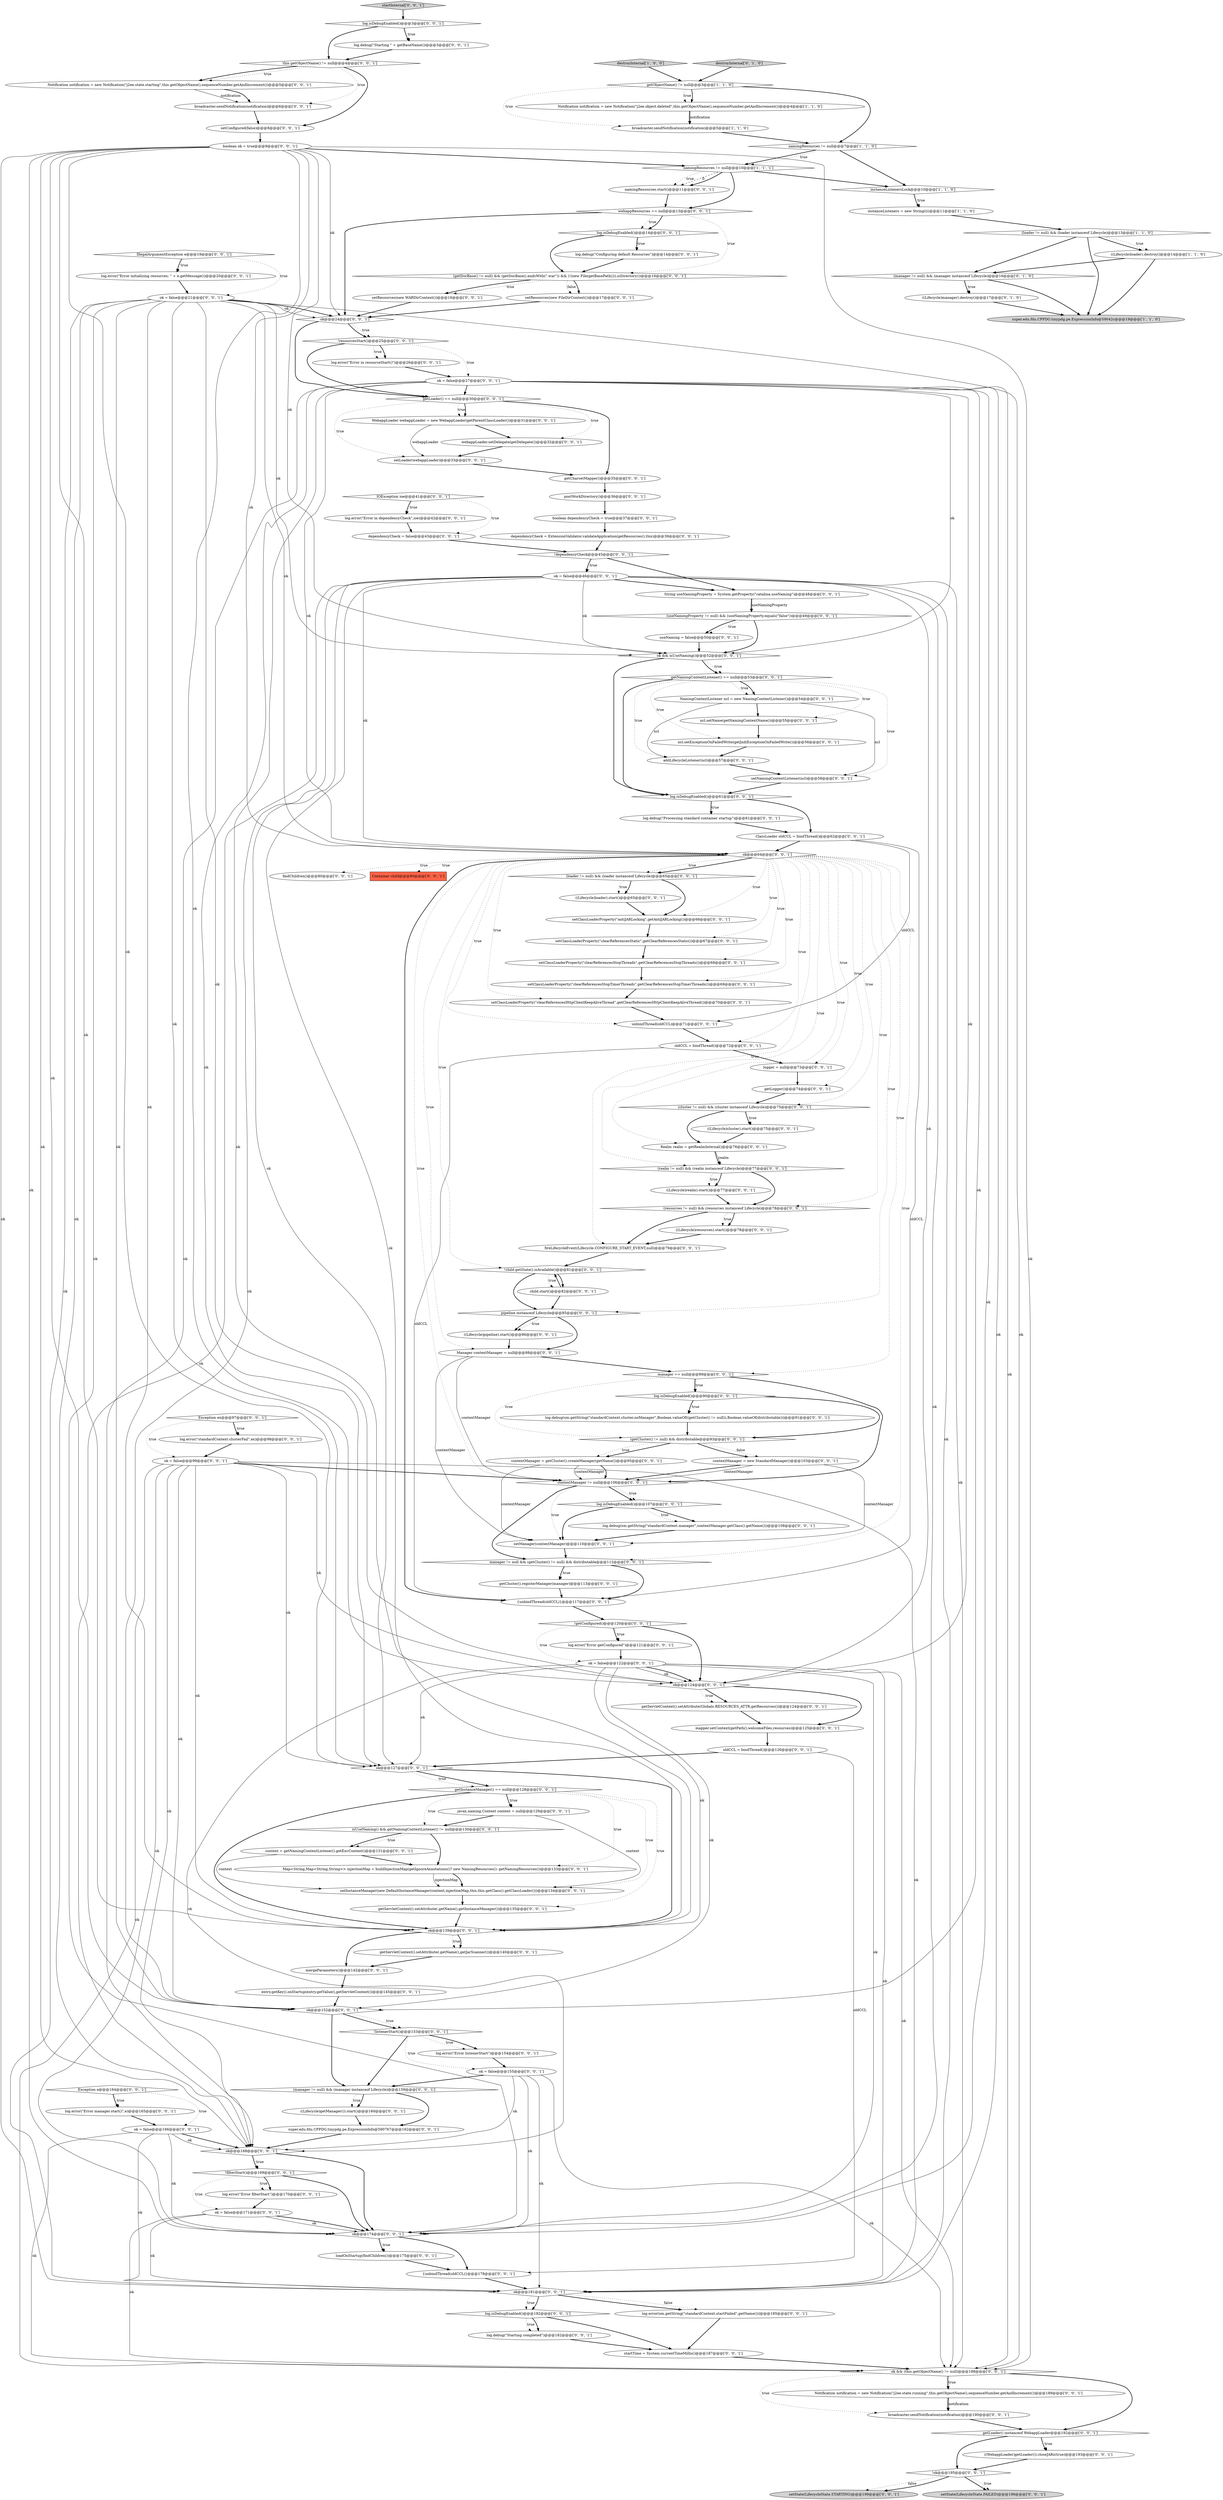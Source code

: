 digraph {
113 [style = filled, label = "setState(LifecycleState.STARTING)@@@199@@@['0', '0', '1']", fillcolor = lightgray, shape = ellipse image = "AAA0AAABBB3BBB"];
104 [style = filled, label = "boolean ok = true@@@9@@@['0', '0', '1']", fillcolor = white, shape = ellipse image = "AAA0AAABBB3BBB"];
39 [style = filled, label = "Manager contextManager = null@@@88@@@['0', '0', '1']", fillcolor = white, shape = ellipse image = "AAA0AAABBB3BBB"];
127 [style = filled, label = "((Lifecycle)loader).start()@@@65@@@['0', '0', '1']", fillcolor = white, shape = ellipse image = "AAA0AAABBB3BBB"];
11 [style = filled, label = "(manager != null) && (manager instanceof Lifecycle)@@@16@@@['0', '1', '0']", fillcolor = white, shape = diamond image = "AAA1AAABBB2BBB"];
2 [style = filled, label = "destroyInternal['1', '0', '0']", fillcolor = lightgray, shape = diamond image = "AAA0AAABBB1BBB"];
23 [style = filled, label = "ok@@@64@@@['0', '0', '1']", fillcolor = white, shape = diamond image = "AAA0AAABBB3BBB"];
117 [style = filled, label = "broadcaster.sendNotification(notification)@@@190@@@['0', '0', '1']", fillcolor = white, shape = ellipse image = "AAA0AAABBB3BBB"];
142 [style = filled, label = "((Lifecycle)resources).start()@@@78@@@['0', '0', '1']", fillcolor = white, shape = ellipse image = "AAA0AAABBB3BBB"];
71 [style = filled, label = "!filterStart()@@@169@@@['0', '0', '1']", fillcolor = white, shape = diamond image = "AAA0AAABBB3BBB"];
102 [style = filled, label = "ok@@@168@@@['0', '0', '1']", fillcolor = white, shape = diamond image = "AAA0AAABBB3BBB"];
109 [style = filled, label = "log.debug(\"Starting completed\")@@@182@@@['0', '0', '1']", fillcolor = white, shape = ellipse image = "AAA0AAABBB3BBB"];
21 [style = filled, label = "javax.naming.Context context = null@@@129@@@['0', '0', '1']", fillcolor = white, shape = ellipse image = "AAA0AAABBB3BBB"];
91 [style = filled, label = "getServletContext().setAttribute(Globals.RESOURCES_ATTR,getResources())@@@124@@@['0', '0', '1']", fillcolor = white, shape = ellipse image = "AAA0AAABBB3BBB"];
50 [style = filled, label = "ok = false@@@46@@@['0', '0', '1']", fillcolor = white, shape = ellipse image = "AAA0AAABBB3BBB"];
9 [style = filled, label = "super.edu.fdu.CPPDG.tinypdg.pe.ExpressionInfo@59042c@@@19@@@['1', '1', '0']", fillcolor = lightgray, shape = ellipse image = "AAA0AAABBB1BBB"];
141 [style = filled, label = "contextManager = new StandardManager()@@@103@@@['0', '0', '1']", fillcolor = white, shape = ellipse image = "AAA0AAABBB3BBB"];
134 [style = filled, label = "context = getNamingContextListener().getEnvContext()@@@131@@@['0', '0', '1']", fillcolor = white, shape = ellipse image = "AAA0AAABBB3BBB"];
121 [style = filled, label = "Notification notification = new Notification(\"j2ee.state.running\",this.getObjectName(),sequenceNumber.getAndIncrement())@@@189@@@['0', '0', '1']", fillcolor = white, shape = ellipse image = "AAA0AAABBB3BBB"];
54 [style = filled, label = "((Lifecycle)realm).start()@@@77@@@['0', '0', '1']", fillcolor = white, shape = ellipse image = "AAA0AAABBB3BBB"];
85 [style = filled, label = "ncl.setExceptionOnFailedWrite(getJndiExceptionOnFailedWrite())@@@56@@@['0', '0', '1']", fillcolor = white, shape = ellipse image = "AAA0AAABBB3BBB"];
133 [style = filled, label = "dependencyCheck = ExtensionValidator.validateApplication(getResources(),this)@@@39@@@['0', '0', '1']", fillcolor = white, shape = ellipse image = "AAA0AAABBB3BBB"];
149 [style = filled, label = "Realm realm = getRealmInternal()@@@76@@@['0', '0', '1']", fillcolor = white, shape = ellipse image = "AAA0AAABBB3BBB"];
119 [style = filled, label = "(realm != null) && (realm instanceof Lifecycle)@@@77@@@['0', '0', '1']", fillcolor = white, shape = diamond image = "AAA0AAABBB3BBB"];
5 [style = filled, label = "broadcaster.sendNotification(notification)@@@5@@@['1', '1', '0']", fillcolor = white, shape = ellipse image = "AAA0AAABBB1BBB"];
60 [style = filled, label = "oldCCL = bindThread()@@@72@@@['0', '0', '1']", fillcolor = white, shape = ellipse image = "AAA0AAABBB3BBB"];
120 [style = filled, label = "log.error(\"Error in dependencyCheck\",ioe)@@@42@@@['0', '0', '1']", fillcolor = white, shape = ellipse image = "AAA0AAABBB3BBB"];
53 [style = filled, label = "log.error(\"Error manager.start()\",e)@@@165@@@['0', '0', '1']", fillcolor = white, shape = ellipse image = "AAA0AAABBB3BBB"];
38 [style = filled, label = "ok@@@152@@@['0', '0', '1']", fillcolor = white, shape = diamond image = "AAA0AAABBB3BBB"];
147 [style = filled, label = "webappResources == null@@@13@@@['0', '0', '1']", fillcolor = white, shape = diamond image = "AAA0AAABBB3BBB"];
146 [style = filled, label = "getCluster().registerManager(manager)@@@113@@@['0', '0', '1']", fillcolor = white, shape = ellipse image = "AAA0AAABBB3BBB"];
40 [style = filled, label = "namingResources.start()@@@11@@@['0', '0', '1']", fillcolor = white, shape = ellipse image = "AAA0AAABBB3BBB"];
90 [style = filled, label = "ok@@@174@@@['0', '0', '1']", fillcolor = white, shape = diamond image = "AAA0AAABBB3BBB"];
52 [style = filled, label = "((Lifecycle)getManager()).start()@@@160@@@['0', '0', '1']", fillcolor = white, shape = ellipse image = "AAA0AAABBB3BBB"];
101 [style = filled, label = "getInstanceManager() == null@@@128@@@['0', '0', '1']", fillcolor = white, shape = diamond image = "AAA0AAABBB3BBB"];
106 [style = filled, label = "mergeParameters()@@@142@@@['0', '0', '1']", fillcolor = white, shape = ellipse image = "AAA0AAABBB3BBB"];
65 [style = filled, label = "(manager != null) && (manager instanceof Lifecycle)@@@159@@@['0', '0', '1']", fillcolor = white, shape = diamond image = "AAA0AAABBB3BBB"];
74 [style = filled, label = "setResources(new FileDirContext())@@@17@@@['0', '0', '1']", fillcolor = white, shape = ellipse image = "AAA0AAABBB3BBB"];
97 [style = filled, label = "broadcaster.sendNotification(notification)@@@6@@@['0', '0', '1']", fillcolor = white, shape = ellipse image = "AAA0AAABBB3BBB"];
88 [style = filled, label = "startTime = System.currentTimeMillis()@@@187@@@['0', '0', '1']", fillcolor = white, shape = ellipse image = "AAA0AAABBB3BBB"];
115 [style = filled, label = "getCharsetMapper()@@@35@@@['0', '0', '1']", fillcolor = white, shape = ellipse image = "AAA0AAABBB3BBB"];
33 [style = filled, label = "this.getObjectName() != null@@@4@@@['0', '0', '1']", fillcolor = white, shape = diamond image = "AAA0AAABBB3BBB"];
110 [style = filled, label = "!getConfigured()@@@120@@@['0', '0', '1']", fillcolor = white, shape = diamond image = "AAA0AAABBB3BBB"];
70 [style = filled, label = "ok && (this.getObjectName() != null)@@@188@@@['0', '0', '1']", fillcolor = white, shape = diamond image = "AAA0AAABBB3BBB"];
124 [style = filled, label = "!resourcesStart()@@@25@@@['0', '0', '1']", fillcolor = white, shape = diamond image = "AAA0AAABBB3BBB"];
128 [style = filled, label = "ok = false@@@166@@@['0', '0', '1']", fillcolor = white, shape = ellipse image = "AAA0AAABBB3BBB"];
1 [style = filled, label = "Notification notification = new Notification(\"j2ee.object.deleted\",this.getObjectName(),sequenceNumber.getAndIncrement())@@@4@@@['1', '1', '0']", fillcolor = white, shape = ellipse image = "AAA0AAABBB1BBB"];
32 [style = filled, label = "webappLoader.setDelegate(getDelegate())@@@32@@@['0', '0', '1']", fillcolor = white, shape = ellipse image = "AAA0AAABBB3BBB"];
37 [style = filled, label = "contextManager = getCluster().createManager(getName())@@@95@@@['0', '0', '1']", fillcolor = white, shape = ellipse image = "AAA0AAABBB3BBB"];
51 [style = filled, label = "manager == null@@@89@@@['0', '0', '1']", fillcolor = white, shape = diamond image = "AAA0AAABBB3BBB"];
80 [style = filled, label = "ncl.setName(getNamingContextName())@@@55@@@['0', '0', '1']", fillcolor = white, shape = ellipse image = "AAA0AAABBB3BBB"];
19 [style = filled, label = "postWorkDirectory()@@@36@@@['0', '0', '1']", fillcolor = white, shape = ellipse image = "AAA0AAABBB3BBB"];
56 [style = filled, label = "boolean dependencyCheck = true@@@37@@@['0', '0', '1']", fillcolor = white, shape = ellipse image = "AAA0AAABBB3BBB"];
43 [style = filled, label = "Notification notification = new Notification(\"j2ee.state.starting\",this.getObjectName(),sequenceNumber.getAndIncrement())@@@5@@@['0', '0', '1']", fillcolor = white, shape = ellipse image = "AAA0AAABBB3BBB"];
57 [style = filled, label = "(resources != null) && (resources instanceof Lifecycle)@@@78@@@['0', '0', '1']", fillcolor = white, shape = diamond image = "AAA0AAABBB3BBB"];
13 [style = filled, label = "destroyInternal['0', '1', '0']", fillcolor = lightgray, shape = diamond image = "AAA0AAABBB2BBB"];
26 [style = filled, label = "Container child@@@80@@@['0', '0', '1']", fillcolor = tomato, shape = box image = "AAA0AAABBB3BBB"];
81 [style = filled, label = "setLoader(webappLoader)@@@33@@@['0', '0', '1']", fillcolor = white, shape = ellipse image = "AAA0AAABBB3BBB"];
138 [style = filled, label = "ok@@@24@@@['0', '0', '1']", fillcolor = white, shape = diamond image = "AAA0AAABBB3BBB"];
27 [style = filled, label = "getLoader() instanceof WebappLoader@@@192@@@['0', '0', '1']", fillcolor = white, shape = diamond image = "AAA0AAABBB3BBB"];
105 [style = filled, label = "manager != null && (getCluster() != null) && distributable@@@112@@@['0', '0', '1']", fillcolor = white, shape = diamond image = "AAA0AAABBB3BBB"];
111 [style = filled, label = "setClassLoaderProperty(\"clearReferencesStopTimerThreads\",getClearReferencesStopTimerThreads())@@@69@@@['0', '0', '1']", fillcolor = white, shape = ellipse image = "AAA0AAABBB3BBB"];
140 [style = filled, label = "unbindThread(oldCCL)@@@71@@@['0', '0', '1']", fillcolor = white, shape = ellipse image = "AAA0AAABBB3BBB"];
12 [style = filled, label = "((Lifecycle)manager).destroy()@@@17@@@['0', '1', '0']", fillcolor = white, shape = ellipse image = "AAA1AAABBB2BBB"];
58 [style = filled, label = "useNaming = false@@@50@@@['0', '0', '1']", fillcolor = white, shape = ellipse image = "AAA0AAABBB3BBB"];
63 [style = filled, label = "log.error(\"Error getConfigured\")@@@121@@@['0', '0', '1']", fillcolor = white, shape = ellipse image = "AAA0AAABBB3BBB"];
69 [style = filled, label = "!listenerStart()@@@153@@@['0', '0', '1']", fillcolor = white, shape = diamond image = "AAA0AAABBB3BBB"];
64 [style = filled, label = "log.error(\"Error in resourceStart()\")@@@26@@@['0', '0', '1']", fillcolor = white, shape = ellipse image = "AAA0AAABBB3BBB"];
36 [style = filled, label = "(loader != null) && (loader instanceof Lifecycle)@@@65@@@['0', '0', '1']", fillcolor = white, shape = diamond image = "AAA0AAABBB3BBB"];
92 [style = filled, label = "super.edu.fdu.CPPDG.tinypdg.pe.ExpressionInfo@590767@@@162@@@['0', '0', '1']", fillcolor = white, shape = ellipse image = "AAA0AAABBB3BBB"];
79 [style = filled, label = "ok = false@@@21@@@['0', '0', '1']", fillcolor = white, shape = ellipse image = "AAA0AAABBB3BBB"];
96 [style = filled, label = "startInternal['0', '0', '1']", fillcolor = lightgray, shape = diamond image = "AAA0AAABBB3BBB"];
126 [style = filled, label = "IOException ioe@@@41@@@['0', '0', '1']", fillcolor = white, shape = diamond image = "AAA0AAABBB3BBB"];
150 [style = filled, label = "log.isDebugEnabled()@@@182@@@['0', '0', '1']", fillcolor = white, shape = diamond image = "AAA0AAABBB3BBB"];
31 [style = filled, label = "ok = false@@@122@@@['0', '0', '1']", fillcolor = white, shape = ellipse image = "AAA0AAABBB3BBB"];
14 [style = filled, label = "ClassLoader oldCCL = bindThread()@@@62@@@['0', '0', '1']", fillcolor = white, shape = ellipse image = "AAA0AAABBB3BBB"];
151 [style = filled, label = "findChildren()@@@80@@@['0', '0', '1']", fillcolor = white, shape = ellipse image = "AAA0AAABBB3BBB"];
29 [style = filled, label = "logger = null@@@73@@@['0', '0', '1']", fillcolor = white, shape = ellipse image = "AAA0AAABBB3BBB"];
112 [style = filled, label = "mapper.setContext(getPath(),welcomeFiles,resources)@@@125@@@['0', '0', '1']", fillcolor = white, shape = ellipse image = "AAA0AAABBB3BBB"];
4 [style = filled, label = "instanceListenersLock@@@10@@@['1', '1', '0']", fillcolor = white, shape = diamond image = "AAA0AAABBB1BBB"];
132 [style = filled, label = "oldCCL = bindThread()@@@126@@@['0', '0', '1']", fillcolor = white, shape = ellipse image = "AAA0AAABBB3BBB"];
100 [style = filled, label = "contextManager != null@@@106@@@['0', '0', '1']", fillcolor = white, shape = diamond image = "AAA0AAABBB3BBB"];
107 [style = filled, label = "ok = false@@@155@@@['0', '0', '1']", fillcolor = white, shape = ellipse image = "AAA0AAABBB3BBB"];
137 [style = filled, label = "getLoader() == null@@@30@@@['0', '0', '1']", fillcolor = white, shape = diamond image = "AAA0AAABBB3BBB"];
75 [style = filled, label = "log.error(\"standardContext.clusterFail\",ex)@@@98@@@['0', '0', '1']", fillcolor = white, shape = ellipse image = "AAA0AAABBB3BBB"];
136 [style = filled, label = "log.debug(sm.getString(\"standardContext.manager\",contextManager.getClass().getName()))@@@108@@@['0', '0', '1']", fillcolor = white, shape = ellipse image = "AAA0AAABBB3BBB"];
3 [style = filled, label = "instanceListeners = new String((((@@@11@@@['1', '1', '0']", fillcolor = white, shape = ellipse image = "AAA0AAABBB1BBB"];
47 [style = filled, label = "setConfigured(false)@@@8@@@['0', '0', '1']", fillcolor = white, shape = ellipse image = "AAA0AAABBB3BBB"];
35 [style = filled, label = "fireLifecycleEvent(Lifecycle.CONFIGURE_START_EVENT,null)@@@79@@@['0', '0', '1']", fillcolor = white, shape = ellipse image = "AAA0AAABBB3BBB"];
8 [style = filled, label = "namingResources != null@@@10@@@['1', '1', '1']", fillcolor = white, shape = diamond image = "AAA0AAABBB1BBB"];
17 [style = filled, label = "setNamingContextListener(ncl)@@@58@@@['0', '0', '1']", fillcolor = white, shape = ellipse image = "AAA0AAABBB3BBB"];
125 [style = filled, label = "!ok@@@195@@@['0', '0', '1']", fillcolor = white, shape = diamond image = "AAA0AAABBB3BBB"];
44 [style = filled, label = "isUseNaming() && getNamingContextListener() != null@@@130@@@['0', '0', '1']", fillcolor = white, shape = diamond image = "AAA0AAABBB3BBB"];
153 [style = filled, label = "setState(LifecycleState.FAILED)@@@196@@@['0', '0', '1']", fillcolor = lightgray, shape = ellipse image = "AAA0AAABBB3BBB"];
59 [style = filled, label = "log.debug(\"Starting \" + getBaseName())@@@3@@@['0', '0', '1']", fillcolor = white, shape = ellipse image = "AAA0AAABBB3BBB"];
129 [style = filled, label = "ok@@@124@@@['0', '0', '1']", fillcolor = white, shape = diamond image = "AAA0AAABBB3BBB"];
103 [style = filled, label = "((Lifecycle)pipeline).start()@@@86@@@['0', '0', '1']", fillcolor = white, shape = ellipse image = "AAA0AAABBB3BBB"];
10 [style = filled, label = "(loader != null) && (loader instanceof Lifecycle)@@@13@@@['1', '1', '0']", fillcolor = white, shape = diamond image = "AAA0AAABBB1BBB"];
94 [style = filled, label = "setClassLoaderProperty(\"antiJARLocking\",getAntiJARLocking())@@@66@@@['0', '0', '1']", fillcolor = white, shape = ellipse image = "AAA0AAABBB3BBB"];
144 [style = filled, label = "ok@@@139@@@['0', '0', '1']", fillcolor = white, shape = diamond image = "AAA0AAABBB3BBB"];
20 [style = filled, label = "setClassLoaderProperty(\"clearReferencesHttpClientKeepAliveThread\",getClearReferencesHttpClientKeepAliveThread())@@@70@@@['0', '0', '1']", fillcolor = white, shape = ellipse image = "AAA0AAABBB3BBB"];
72 [style = filled, label = "Map<String,Map<String,String>> injectionMap = buildInjectionMap(getIgnoreAnnotations()? new NamingResources(): getNamingResources())@@@133@@@['0', '0', '1']", fillcolor = white, shape = ellipse image = "AAA0AAABBB3BBB"];
78 [style = filled, label = "setInstanceManager(new DefaultInstanceManager(context,injectionMap,this,this.getClass().getClassLoader()))@@@134@@@['0', '0', '1']", fillcolor = white, shape = ellipse image = "AAA0AAABBB3BBB"];
123 [style = filled, label = "log.isDebugEnabled()@@@3@@@['0', '0', '1']", fillcolor = white, shape = diamond image = "AAA0AAABBB3BBB"];
46 [style = filled, label = "log.isDebugEnabled()@@@61@@@['0', '0', '1']", fillcolor = white, shape = diamond image = "AAA0AAABBB3BBB"];
28 [style = filled, label = "((WebappLoader)getLoader()).closeJARs(true)@@@193@@@['0', '0', '1']", fillcolor = white, shape = ellipse image = "AAA0AAABBB3BBB"];
135 [style = filled, label = "String useNamingProperty = System.getProperty(\"catalina.useNaming\")@@@48@@@['0', '0', '1']", fillcolor = white, shape = ellipse image = "AAA0AAABBB3BBB"];
25 [style = filled, label = "setClassLoaderProperty(\"clearReferencesStopThreads\",getClearReferencesStopThreads())@@@68@@@['0', '0', '1']", fillcolor = white, shape = ellipse image = "AAA0AAABBB3BBB"];
18 [style = filled, label = "Exception ex@@@97@@@['0', '0', '1']", fillcolor = white, shape = diamond image = "AAA0AAABBB3BBB"];
24 [style = filled, label = "((Lifecycle)cluster).start()@@@75@@@['0', '0', '1']", fillcolor = white, shape = ellipse image = "AAA0AAABBB3BBB"];
61 [style = filled, label = "{unbindThread(oldCCL)}@@@178@@@['0', '0', '1']", fillcolor = white, shape = ellipse image = "AAA0AAABBB3BBB"];
34 [style = filled, label = "child.start()@@@82@@@['0', '0', '1']", fillcolor = white, shape = ellipse image = "AAA0AAABBB3BBB"];
48 [style = filled, label = "addLifecycleListener(ncl)@@@57@@@['0', '0', '1']", fillcolor = white, shape = ellipse image = "AAA0AAABBB3BBB"];
16 [style = filled, label = "WebappLoader webappLoader = new WebappLoader(getParentClassLoader())@@@31@@@['0', '0', '1']", fillcolor = white, shape = ellipse image = "AAA0AAABBB3BBB"];
77 [style = filled, label = "!child.getState().isAvailable()@@@81@@@['0', '0', '1']", fillcolor = white, shape = diamond image = "AAA0AAABBB3BBB"];
68 [style = filled, label = "ok@@@127@@@['0', '0', '1']", fillcolor = white, shape = diamond image = "AAA0AAABBB3BBB"];
82 [style = filled, label = "getServletContext().setAttribute(.getName(),getJarScanner())@@@140@@@['0', '0', '1']", fillcolor = white, shape = ellipse image = "AAA0AAABBB3BBB"];
49 [style = filled, label = "log.isDebugEnabled()@@@107@@@['0', '0', '1']", fillcolor = white, shape = diamond image = "AAA0AAABBB3BBB"];
83 [style = filled, label = "getNamingContextListener() == null@@@53@@@['0', '0', '1']", fillcolor = white, shape = diamond image = "AAA0AAABBB3BBB"];
95 [style = filled, label = "entry.getKey().onStartup(entry.getValue(),getServletContext())@@@145@@@['0', '0', '1']", fillcolor = white, shape = ellipse image = "AAA0AAABBB3BBB"];
66 [style = filled, label = "{unbindThread(oldCCL)}@@@117@@@['0', '0', '1']", fillcolor = white, shape = ellipse image = "AAA0AAABBB3BBB"];
139 [style = filled, label = "log.debug(\"Processing standard container startup\")@@@61@@@['0', '0', '1']", fillcolor = white, shape = ellipse image = "AAA0AAABBB3BBB"];
89 [style = filled, label = "(getCluster() != null) && distributable@@@93@@@['0', '0', '1']", fillcolor = white, shape = diamond image = "AAA0AAABBB3BBB"];
15 [style = filled, label = "dependencyCheck = false@@@43@@@['0', '0', '1']", fillcolor = white, shape = ellipse image = "AAA0AAABBB3BBB"];
99 [style = filled, label = "log.error(\"Error initializing resources: \" + e.getMessage())@@@20@@@['0', '0', '1']", fillcolor = white, shape = ellipse image = "AAA0AAABBB3BBB"];
93 [style = filled, label = "(getDocBase() != null) && (getDocBase().endsWith(\".war\")) && (!(new File(getBasePath())).isDirectory())@@@16@@@['0', '0', '1']", fillcolor = white, shape = diamond image = "AAA0AAABBB3BBB"];
152 [style = filled, label = "setResources(new WARDirContext())@@@16@@@['0', '0', '1']", fillcolor = white, shape = ellipse image = "AAA0AAABBB3BBB"];
30 [style = filled, label = "!dependencyCheck@@@45@@@['0', '0', '1']", fillcolor = white, shape = diamond image = "AAA0AAABBB3BBB"];
42 [style = filled, label = "log.isDebugEnabled()@@@14@@@['0', '0', '1']", fillcolor = white, shape = diamond image = "AAA0AAABBB3BBB"];
0 [style = filled, label = "getObjectName() != null@@@3@@@['1', '1', '0']", fillcolor = white, shape = diamond image = "AAA0AAABBB1BBB"];
6 [style = filled, label = "((Lifecycle)loader).destroy()@@@14@@@['1', '1', '0']", fillcolor = white, shape = ellipse image = "AAA0AAABBB1BBB"];
84 [style = filled, label = "log.error(\"Error filterStart\")@@@170@@@['0', '0', '1']", fillcolor = white, shape = ellipse image = "AAA0AAABBB3BBB"];
108 [style = filled, label = "ok = false@@@27@@@['0', '0', '1']", fillcolor = white, shape = ellipse image = "AAA0AAABBB3BBB"];
86 [style = filled, label = "ok = false@@@99@@@['0', '0', '1']", fillcolor = white, shape = ellipse image = "AAA0AAABBB3BBB"];
45 [style = filled, label = "log.debug(\"Configuring default Resources\")@@@14@@@['0', '0', '1']", fillcolor = white, shape = ellipse image = "AAA0AAABBB3BBB"];
87 [style = filled, label = "NamingContextListener ncl = new NamingContextListener()@@@54@@@['0', '0', '1']", fillcolor = white, shape = ellipse image = "AAA0AAABBB3BBB"];
114 [style = filled, label = "(useNamingProperty != null) && (useNamingProperty.equals(\"false\"))@@@49@@@['0', '0', '1']", fillcolor = white, shape = diamond image = "AAA0AAABBB3BBB"];
118 [style = filled, label = "ok = false@@@171@@@['0', '0', '1']", fillcolor = white, shape = ellipse image = "AAA0AAABBB3BBB"];
41 [style = filled, label = "log.error(sm.getString(\"standardContext.startFailed\",getName()))@@@185@@@['0', '0', '1']", fillcolor = white, shape = ellipse image = "AAA0AAABBB3BBB"];
67 [style = filled, label = "log.debug(sm.getString(\"standardContext.cluster.noManager\",Boolean.valueOf((getCluster() != null)),Boolean.valueOf(distributable)))@@@91@@@['0', '0', '1']", fillcolor = white, shape = ellipse image = "AAA0AAABBB3BBB"];
131 [style = filled, label = "IllegalArgumentException e@@@19@@@['0', '0', '1']", fillcolor = white, shape = diamond image = "AAA0AAABBB3BBB"];
145 [style = filled, label = "getLogger()@@@74@@@['0', '0', '1']", fillcolor = white, shape = ellipse image = "AAA0AAABBB3BBB"];
7 [style = filled, label = "namingResources != null@@@7@@@['1', '1', '0']", fillcolor = white, shape = diamond image = "AAA0AAABBB1BBB"];
116 [style = filled, label = "log.error(\"Error listenerStart\")@@@154@@@['0', '0', '1']", fillcolor = white, shape = ellipse image = "AAA0AAABBB3BBB"];
122 [style = filled, label = "getServletContext().setAttribute(.getName(),getInstanceManager())@@@135@@@['0', '0', '1']", fillcolor = white, shape = ellipse image = "AAA0AAABBB3BBB"];
73 [style = filled, label = "Exception e@@@164@@@['0', '0', '1']", fillcolor = white, shape = diamond image = "AAA0AAABBB3BBB"];
76 [style = filled, label = "setClassLoaderProperty(\"clearReferencesStatic\",getClearReferencesStatic())@@@67@@@['0', '0', '1']", fillcolor = white, shape = ellipse image = "AAA0AAABBB3BBB"];
148 [style = filled, label = "loadOnStartup(findChildren())@@@175@@@['0', '0', '1']", fillcolor = white, shape = ellipse image = "AAA0AAABBB3BBB"];
143 [style = filled, label = "pipeline instanceof Lifecycle@@@85@@@['0', '0', '1']", fillcolor = white, shape = diamond image = "AAA0AAABBB3BBB"];
55 [style = filled, label = "log.isDebugEnabled()@@@90@@@['0', '0', '1']", fillcolor = white, shape = diamond image = "AAA0AAABBB3BBB"];
98 [style = filled, label = "(cluster != null) && (cluster instanceof Lifecycle)@@@75@@@['0', '0', '1']", fillcolor = white, shape = diamond image = "AAA0AAABBB3BBB"];
62 [style = filled, label = "setManager(contextManager)@@@110@@@['0', '0', '1']", fillcolor = white, shape = ellipse image = "AAA0AAABBB3BBB"];
22 [style = filled, label = "ok@@@181@@@['0', '0', '1']", fillcolor = white, shape = diamond image = "AAA0AAABBB3BBB"];
130 [style = filled, label = "ok && isUseNaming()@@@52@@@['0', '0', '1']", fillcolor = white, shape = diamond image = "AAA0AAABBB3BBB"];
110->129 [style = bold, label=""];
104->90 [style = solid, label="ok"];
110->31 [style = dotted, label="true"];
101->21 [style = bold, label=""];
109->88 [style = bold, label=""];
79->129 [style = solid, label="ok"];
104->138 [style = solid, label="ok"];
36->94 [style = bold, label=""];
75->86 [style = bold, label=""];
103->39 [style = bold, label=""];
34->143 [style = bold, label=""];
89->141 [style = dotted, label="false"];
86->22 [style = solid, label="ok"];
123->59 [style = bold, label=""];
18->86 [style = dotted, label="true"];
56->133 [style = bold, label=""];
79->102 [style = solid, label="ok"];
124->64 [style = bold, label=""];
126->120 [style = dotted, label="true"];
104->70 [style = solid, label="ok"];
10->6 [style = dotted, label="true"];
79->70 [style = solid, label="ok"];
78->122 [style = bold, label=""];
96->123 [style = bold, label=""];
79->90 [style = solid, label="ok"];
52->92 [style = bold, label=""];
62->105 [style = bold, label=""];
79->68 [style = solid, label="ok"];
102->71 [style = bold, label=""];
143->39 [style = bold, label=""];
100->62 [style = dotted, label="true"];
27->28 [style = bold, label=""];
50->90 [style = solid, label="ok"];
79->130 [style = solid, label="ok"];
115->19 [style = bold, label=""];
0->7 [style = bold, label=""];
125->153 [style = bold, label=""];
43->97 [style = solid, label="notification"];
69->107 [style = dotted, label="true"];
147->42 [style = dotted, label="true"];
114->58 [style = dotted, label="true"];
111->20 [style = bold, label=""];
31->144 [style = solid, label="ok"];
144->106 [style = bold, label=""];
108->102 [style = solid, label="ok"];
104->23 [style = solid, label="ok"];
99->79 [style = bold, label=""];
23->151 [style = dotted, label="true"];
73->128 [style = dotted, label="true"];
23->66 [style = bold, label=""];
128->102 [style = solid, label="ok"];
22->150 [style = bold, label=""];
146->66 [style = bold, label=""];
50->129 [style = solid, label="ok"];
108->137 [style = bold, label=""];
102->71 [style = dotted, label="true"];
145->98 [style = bold, label=""];
123->59 [style = dotted, label="true"];
10->6 [style = bold, label=""];
4->3 [style = dotted, label="true"];
8->40 [style = dashed, label="0"];
139->14 [style = bold, label=""];
128->22 [style = solid, label="ok"];
79->144 [style = solid, label="ok"];
118->22 [style = solid, label="ok"];
50->144 [style = solid, label="ok"];
104->129 [style = solid, label="ok"];
101->21 [style = dotted, label="true"];
81->115 [style = bold, label=""];
149->119 [style = solid, label="realm"];
117->27 [style = bold, label=""];
114->58 [style = bold, label=""];
127->94 [style = bold, label=""];
130->83 [style = bold, label=""];
68->101 [style = bold, label=""];
33->97 [style = dotted, label="true"];
101->78 [style = dotted, label="true"];
23->77 [style = dotted, label="true"];
125->153 [style = dotted, label="true"];
49->62 [style = bold, label=""];
63->31 [style = bold, label=""];
104->144 [style = solid, label="ok"];
134->72 [style = bold, label=""];
142->35 [style = bold, label=""];
73->53 [style = dotted, label="true"];
79->138 [style = bold, label=""];
10->9 [style = bold, label=""];
53->128 [style = bold, label=""];
108->22 [style = solid, label="ok"];
14->140 [style = solid, label="oldCCL"];
92->102 [style = bold, label=""];
122->144 [style = bold, label=""];
0->1 [style = bold, label=""];
86->129 [style = solid, label="ok"];
7->4 [style = bold, label=""];
69->116 [style = dotted, label="true"];
38->69 [style = dotted, label="true"];
138->124 [style = bold, label=""];
50->22 [style = solid, label="ok"];
50->102 [style = solid, label="ok"];
23->100 [style = dotted, label="true"];
34->77 [style = bold, label=""];
70->121 [style = dotted, label="true"];
137->16 [style = dotted, label="true"];
83->46 [style = bold, label=""];
128->90 [style = solid, label="ok"];
23->143 [style = dotted, label="true"];
107->65 [style = bold, label=""];
57->35 [style = bold, label=""];
23->35 [style = dotted, label="true"];
97->47 [style = bold, label=""];
86->68 [style = solid, label="ok"];
82->106 [style = bold, label=""];
33->47 [style = bold, label=""];
14->66 [style = solid, label="oldCCL"];
118->90 [style = solid, label="ok"];
143->103 [style = dotted, label="true"];
132->68 [style = bold, label=""];
23->94 [style = dotted, label="true"];
71->84 [style = dotted, label="true"];
36->127 [style = bold, label=""];
39->51 [style = bold, label=""];
118->70 [style = solid, label="ok"];
136->62 [style = bold, label=""];
57->142 [style = dotted, label="true"];
137->115 [style = bold, label=""];
4->3 [style = bold, label=""];
112->132 [style = bold, label=""];
105->146 [style = bold, label=""];
100->49 [style = dotted, label="true"];
28->125 [style = bold, label=""];
13->0 [style = bold, label=""];
31->90 [style = solid, label="ok"];
89->37 [style = bold, label=""];
51->100 [style = bold, label=""];
79->38 [style = solid, label="ok"];
23->149 [style = dotted, label="true"];
23->98 [style = dotted, label="true"];
50->135 [style = bold, label=""];
68->101 [style = dotted, label="true"];
50->130 [style = solid, label="ok"];
19->56 [style = bold, label=""];
98->149 [style = bold, label=""];
23->39 [style = dotted, label="true"];
23->29 [style = dotted, label="true"];
23->76 [style = dotted, label="true"];
16->32 [style = bold, label=""];
110->63 [style = dotted, label="true"];
31->129 [style = solid, label="ok"];
131->99 [style = bold, label=""];
7->8 [style = bold, label=""];
108->130 [style = solid, label="ok"];
86->102 [style = solid, label="ok"];
119->54 [style = bold, label=""];
31->70 [style = solid, label="ok"];
44->72 [style = bold, label=""];
71->90 [style = bold, label=""];
141->100 [style = solid, label="contextManager"];
108->68 [style = solid, label="ok"];
45->93 [style = bold, label=""];
98->24 [style = bold, label=""];
1->5 [style = solid, label="notification"];
79->138 [style = solid, label="ok"];
50->38 [style = solid, label="ok"];
44->134 [style = dotted, label="true"];
102->90 [style = bold, label=""];
86->144 [style = solid, label="ok"];
83->85 [style = dotted, label="true"];
89->141 [style = bold, label=""];
43->97 [style = bold, label=""];
93->74 [style = bold, label=""];
107->70 [style = solid, label="ok"];
101->72 [style = dotted, label="true"];
107->102 [style = solid, label="ok"];
83->17 [style = dotted, label="true"];
86->38 [style = solid, label="ok"];
68->144 [style = bold, label=""];
29->145 [style = bold, label=""];
0->5 [style = dotted, label="true"];
91->112 [style = bold, label=""];
33->43 [style = dotted, label="true"];
50->68 [style = solid, label="ok"];
128->102 [style = bold, label=""];
69->116 [style = bold, label=""];
23->36 [style = dotted, label="true"];
70->121 [style = bold, label=""];
124->64 [style = dotted, label="true"];
23->60 [style = dotted, label="true"];
17->46 [style = bold, label=""];
147->138 [style = bold, label=""];
150->109 [style = bold, label=""];
25->111 [style = bold, label=""];
11->12 [style = bold, label=""];
108->23 [style = solid, label="ok"];
150->88 [style = bold, label=""];
47->104 [style = bold, label=""];
10->11 [style = bold, label=""];
110->63 [style = bold, label=""];
74->138 [style = bold, label=""];
90->61 [style = bold, label=""];
100->105 [style = bold, label=""];
55->67 [style = bold, label=""];
124->108 [style = dotted, label="true"];
108->90 [style = solid, label="ok"];
114->130 [style = bold, label=""];
57->142 [style = bold, label=""];
20->140 [style = bold, label=""];
46->139 [style = bold, label=""];
49->136 [style = bold, label=""];
93->152 [style = dotted, label="true"];
70->117 [style = dotted, label="true"];
61->22 [style = bold, label=""];
1->5 [style = bold, label=""];
46->139 [style = dotted, label="true"];
23->119 [style = dotted, label="true"];
125->113 [style = dotted, label="false"];
11->12 [style = dotted, label="true"];
119->54 [style = dotted, label="true"];
18->75 [style = bold, label=""];
37->100 [style = bold, label=""];
141->100 [style = bold, label=""];
60->29 [style = bold, label=""];
128->70 [style = solid, label="ok"];
23->26 [style = dotted, label="true"];
100->49 [style = bold, label=""];
79->23 [style = solid, label="ok"];
137->81 [style = dotted, label="true"];
12->9 [style = bold, label=""];
54->57 [style = bold, label=""];
31->129 [style = bold, label=""];
83->87 [style = dotted, label="true"];
55->67 [style = dotted, label="true"];
23->111 [style = dotted, label="true"];
21->78 [style = solid, label="context"];
98->24 [style = dotted, label="true"];
83->48 [style = dotted, label="true"];
140->60 [style = bold, label=""];
31->38 [style = solid, label="ok"];
37->62 [style = solid, label="contextManager"];
23->140 [style = dotted, label="true"];
131->99 [style = dotted, label="true"];
104->68 [style = solid, label="ok"];
31->22 [style = solid, label="ok"];
89->37 [style = dotted, label="true"];
105->146 [style = dotted, label="true"];
72->78 [style = bold, label=""];
95->38 [style = bold, label=""];
130->46 [style = bold, label=""];
65->52 [style = dotted, label="true"];
149->119 [style = bold, label=""];
137->16 [style = bold, label=""];
23->57 [style = dotted, label="true"];
46->14 [style = bold, label=""];
30->135 [style = bold, label=""];
143->103 [style = bold, label=""];
18->75 [style = dotted, label="true"];
85->48 [style = bold, label=""];
8->40 [style = bold, label=""];
79->22 [style = solid, label="ok"];
48->17 [style = bold, label=""];
33->43 [style = bold, label=""];
80->85 [style = bold, label=""];
38->65 [style = bold, label=""];
125->113 [style = bold, label=""];
32->81 [style = bold, label=""];
42->45 [style = dotted, label="true"];
8->4 [style = bold, label=""];
129->112 [style = bold, label=""];
67->89 [style = bold, label=""];
152->138 [style = bold, label=""];
23->145 [style = dotted, label="true"];
71->118 [style = dotted, label="true"];
6->9 [style = bold, label=""];
16->81 [style = solid, label="webappLoader"];
118->90 [style = bold, label=""];
135->114 [style = solid, label="useNamingProperty"];
23->36 [style = bold, label=""];
23->25 [style = dotted, label="true"];
147->42 [style = bold, label=""];
106->95 [style = bold, label=""];
73->53 [style = bold, label=""];
30->50 [style = dotted, label="true"];
107->90 [style = solid, label="ok"];
3->10 [style = bold, label=""];
144->82 [style = dotted, label="true"];
23->105 [style = dotted, label="true"];
104->38 [style = solid, label="ok"];
129->91 [style = bold, label=""];
69->65 [style = bold, label=""];
101->144 [style = bold, label=""];
90->148 [style = bold, label=""];
39->100 [style = solid, label="contextManager"];
84->118 [style = bold, label=""];
132->61 [style = solid, label="oldCCL"];
22->150 [style = dotted, label="true"];
50->70 [style = solid, label="ok"];
22->41 [style = dotted, label="false"];
88->70 [style = bold, label=""];
23->51 [style = dotted, label="true"];
72->78 [style = solid, label="injectionMap"];
27->28 [style = dotted, label="true"];
21->44 [style = bold, label=""];
108->38 [style = solid, label="ok"];
36->127 [style = dotted, label="true"];
37->100 [style = solid, label="contextManager"];
120->15 [style = bold, label=""];
8->147 [style = bold, label=""];
94->76 [style = bold, label=""];
108->70 [style = solid, label="ok"];
101->122 [style = dotted, label="true"];
65->92 [style = bold, label=""];
108->129 [style = solid, label="ok"];
0->1 [style = dotted, label="true"];
39->62 [style = solid, label="contextManager"];
147->93 [style = dotted, label="true"];
49->136 [style = dotted, label="true"];
23->20 [style = dotted, label="true"];
7->8 [style = dotted, label="true"];
90->148 [style = dotted, label="true"];
6->11 [style = bold, label=""];
22->41 [style = bold, label=""];
116->107 [style = bold, label=""];
87->80 [style = bold, label=""];
51->89 [style = dotted, label="true"];
123->33 [style = bold, label=""];
126->120 [style = bold, label=""];
44->134 [style = bold, label=""];
144->82 [style = bold, label=""];
119->57 [style = bold, label=""];
86->70 [style = solid, label="ok"];
87->48 [style = solid, label="ncl"];
101->44 [style = dotted, label="true"];
38->69 [style = bold, label=""];
14->23 [style = bold, label=""];
51->55 [style = dotted, label="true"];
129->91 [style = dotted, label="true"];
31->68 [style = solid, label="ok"];
133->30 [style = bold, label=""];
137->32 [style = dotted, label="true"];
30->50 [style = bold, label=""];
5->7 [style = bold, label=""];
27->125 [style = bold, label=""];
15->30 [style = bold, label=""];
8->40 [style = dotted, label="true"];
41->88 [style = bold, label=""];
60->66 [style = solid, label="oldCCL"];
104->8 [style = bold, label=""];
108->144 [style = solid, label="ok"];
83->80 [style = dotted, label="true"];
87->17 [style = solid, label="ncl"];
83->87 [style = bold, label=""];
77->34 [style = bold, label=""];
65->52 [style = bold, label=""];
135->114 [style = bold, label=""];
50->23 [style = solid, label="ok"];
86->90 [style = solid, label="ok"];
31->102 [style = solid, label="ok"];
138->124 [style = dotted, label="true"];
64->108 [style = bold, label=""];
59->33 [style = bold, label=""];
104->22 [style = solid, label="ok"];
148->61 [style = bold, label=""];
40->147 [style = bold, label=""];
121->117 [style = solid, label="notification"];
51->55 [style = bold, label=""];
2->0 [style = bold, label=""];
86->100 [style = bold, label=""];
105->66 [style = bold, label=""];
42->45 [style = bold, label=""];
124->137 [style = bold, label=""];
93->74 [style = dotted, label="false"];
93->152 [style = bold, label=""];
42->93 [style = bold, label=""];
77->143 [style = bold, label=""];
66->110 [style = bold, label=""];
104->130 [style = solid, label="ok"];
150->109 [style = dotted, label="true"];
58->130 [style = bold, label=""];
35->77 [style = bold, label=""];
141->62 [style = solid, label="contextManager"];
11->9 [style = bold, label=""];
104->102 [style = solid, label="ok"];
71->84 [style = bold, label=""];
107->22 [style = solid, label="ok"];
77->34 [style = dotted, label="true"];
70->27 [style = bold, label=""];
126->15 [style = dotted, label="true"];
131->79 [style = dotted, label="true"];
134->78 [style = solid, label="context"];
138->137 [style = bold, label=""];
55->89 [style = bold, label=""];
24->149 [style = bold, label=""];
76->25 [style = bold, label=""];
130->83 [style = dotted, label="true"];
121->117 [style = bold, label=""];
}

